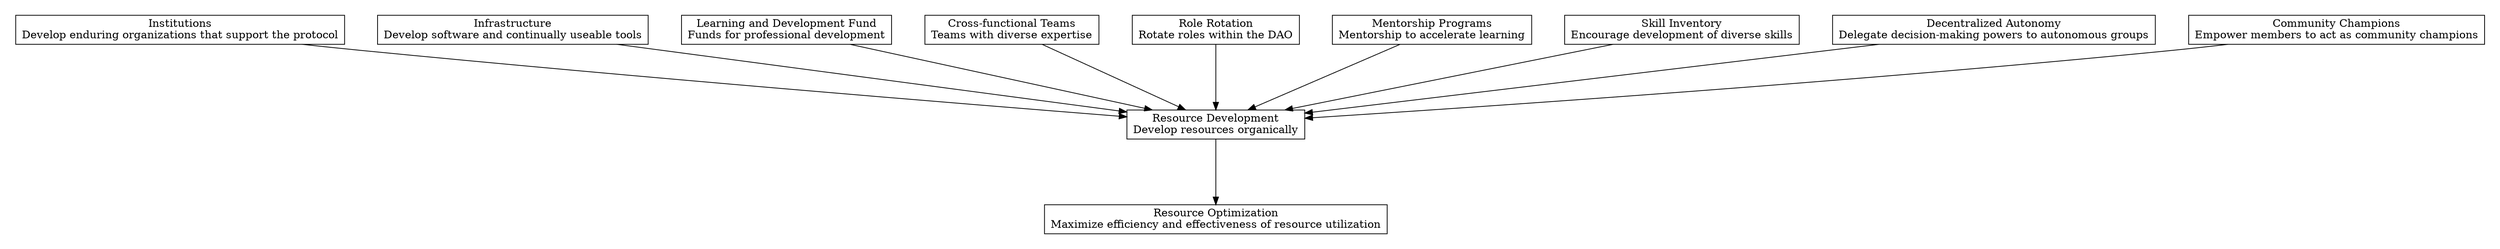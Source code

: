digraph "" {
	graph [nodesep=0.6,
		rankdir=TB,
		ranksep=1.2
	];
	node [label="\N",
		shape=box
	];
	subgraph cluster_predecessors {
		graph [rank=max,
			style=invis
		];
		"Community Champions"	[label="Community Champions\nEmpower members to act as community champions"];
		"Decentralized Autonomy"	[label="Decentralized Autonomy\nDelegate decision-making powers to autonomous groups"];
		"Skill Inventory"	[label="Skill Inventory\nEncourage development of diverse skills"];
		"Mentorship Programs"	[label="Mentorship Programs\nMentorship to accelerate learning"];
		"Role Rotation"	[label="Role Rotation\nRotate roles within the DAO"];
		"Cross-functional Teams"	[label="Cross-functional Teams\nTeams with diverse expertise"];
		"Learning and Development Fund"	[label="Learning and Development Fund\nFunds for professional development"];
		Infrastructure	[label="Infrastructure\nDevelop software and continually useable tools"];
		Institutions	[label="Institutions\nDevelop enduring organizations that support the protocol"];
	}
	subgraph cluster_descendants {
		graph [rank=min,
			style=invis
		];
		"Resource Optimization"	[label="Resource Optimization\nMaximize efficiency and effectiveness of resource utilization"];
	}
	"Resource Development"	[label="Resource Development\nDevelop resources organically"];
	"Resource Development" -> "Resource Optimization";
	"Community Champions" -> "Resource Development";
	"Decentralized Autonomy" -> "Resource Development";
	"Skill Inventory" -> "Resource Development";
	"Mentorship Programs" -> "Resource Development";
	"Role Rotation" -> "Resource Development";
	"Cross-functional Teams" -> "Resource Development";
	"Learning and Development Fund" -> "Resource Development";
	Infrastructure -> "Resource Development";
	Institutions -> "Resource Development";
}
